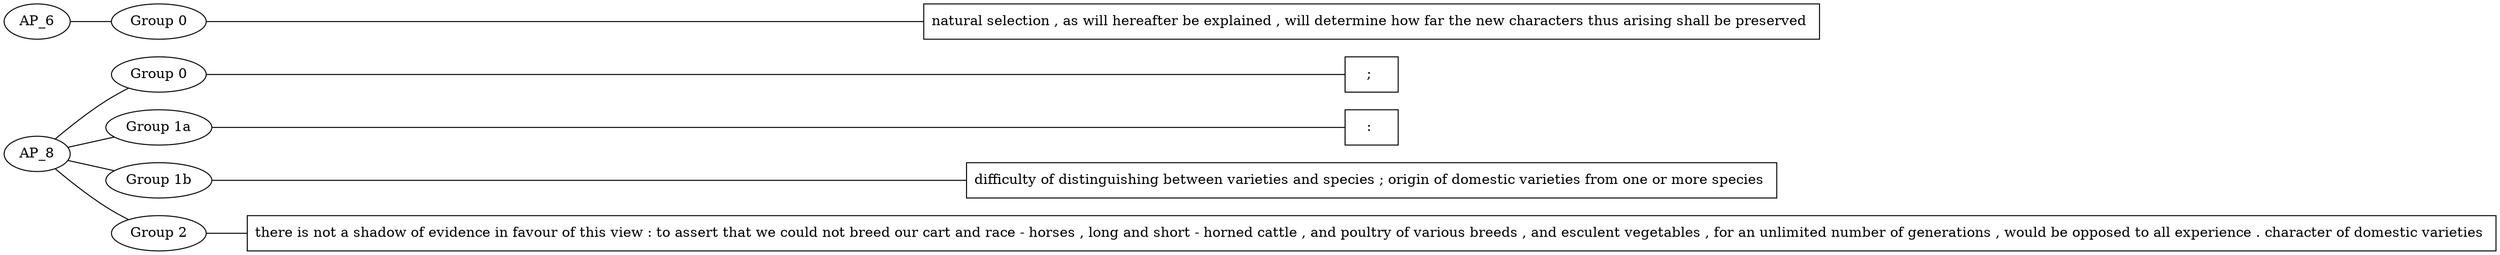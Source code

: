 graph MyGraph {
rankdir = LR
"AP_8_2_reading" [shape=box label="there is not a shadow of evidence in favour of this view : to assert that we could not breed our cart and race - horses , long and short - horned cattle , and poultry of various breeds , and esculent vegetables , for an unlimited number of generations , would be opposed to all experience . character of domestic varieties "]
"AP_8_1b_reading" [shape=box label="difficulty of distinguishing between varieties and species ; origin of domestic varieties from one or more species "]
"AP_8_1a_reading" [shape=box label=": "]
"AP_8_0_reading" [shape=box label="; "]
"AP_8_0" [label="Group 0"]
"AP_8_1a" [label="Group 1a"]
"AP_8_1b" [label="Group 1b"]
"AP_8_2" [label="Group 2"]
"AP_8_2" -- "AP_8_2_reading"
"AP_8_1b" -- "AP_8_1b_reading"
"AP_8_1a" -- "AP_8_1a_reading"
"AP_8_0" -- "AP_8_0_reading"
AP_8 -- "AP_8_2"
AP_8 -- "AP_8_1b"
AP_8 -- "AP_8_1a"
AP_8 -- "AP_8_0"
"AP_6_0_reading" [shape=box label="natural selection , as will hereafter be explained , will determine how far the new characters thus arising shall be preserved "]
"AP_6_0" [label="Group 0"]
"AP_6_0" -- "AP_6_0_reading"
AP_6 -- "AP_6_0"
}